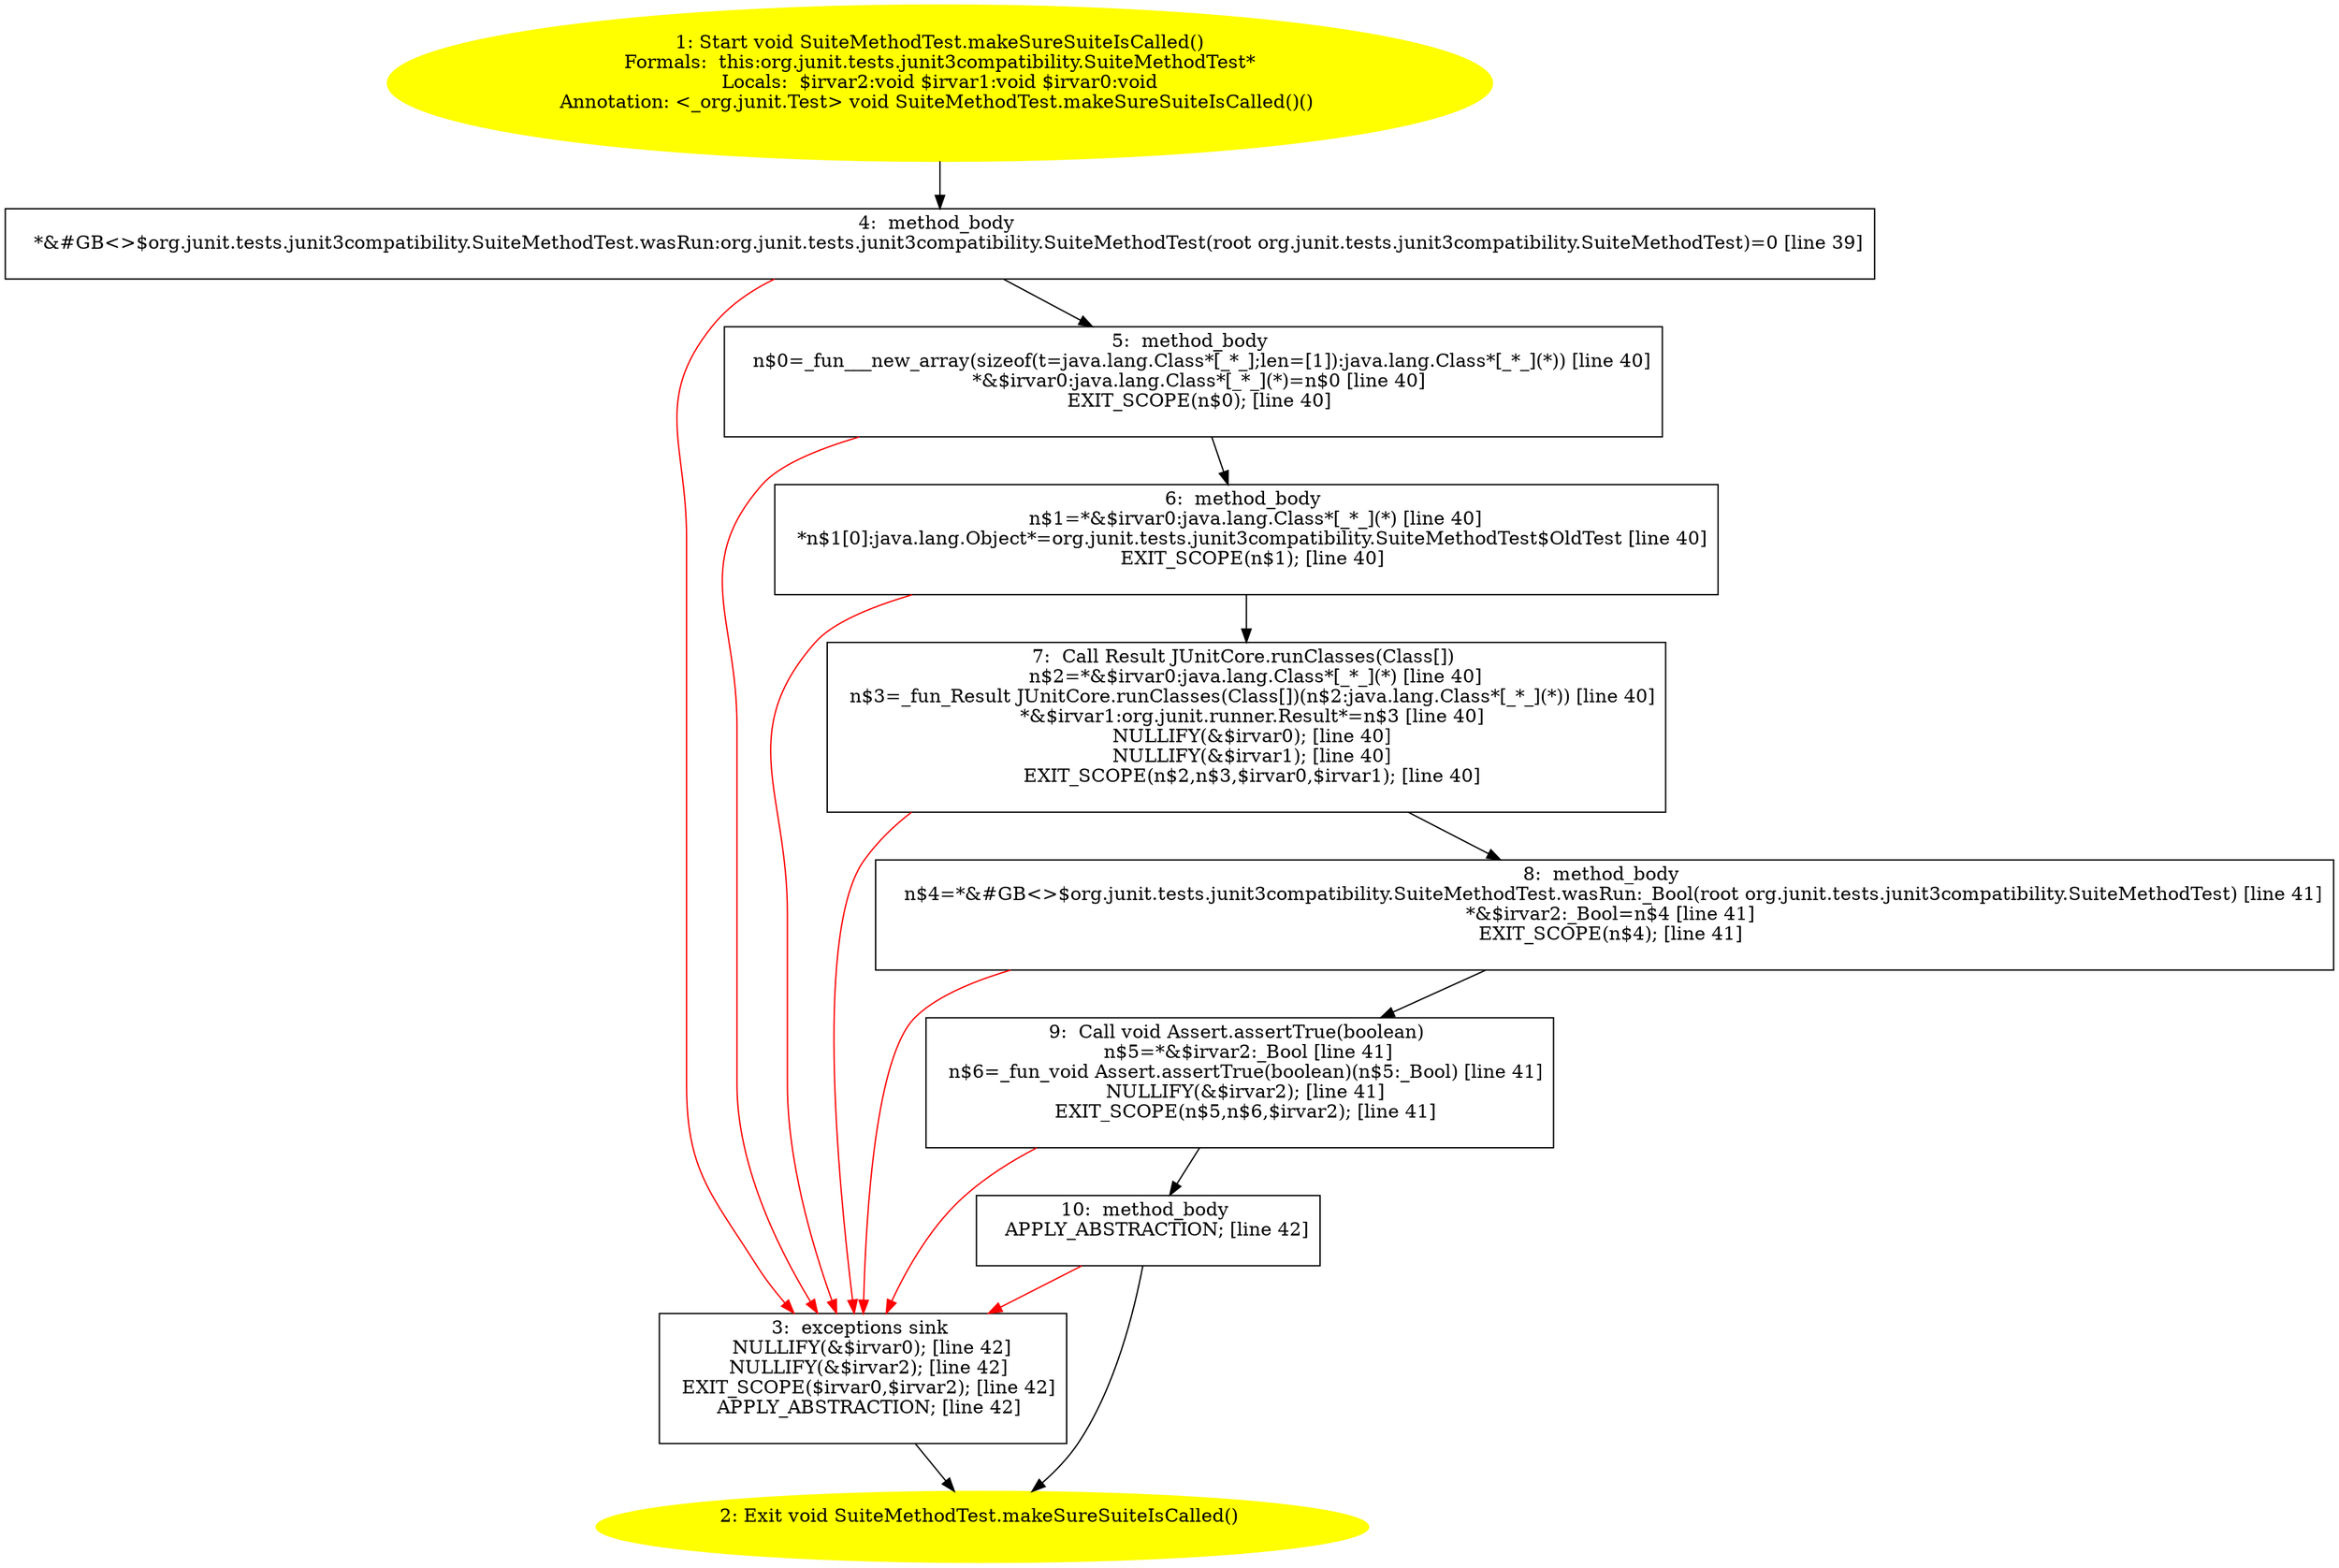 /* @generated */
digraph cfg {
"org.junit.tests.junit3compatibility.SuiteMethodTest.makeSureSuiteIsCalled():void.93116377b2a9489a48dd613625f05119_1" [label="1: Start void SuiteMethodTest.makeSureSuiteIsCalled()\nFormals:  this:org.junit.tests.junit3compatibility.SuiteMethodTest*\nLocals:  $irvar2:void $irvar1:void $irvar0:void\nAnnotation: <_org.junit.Test> void SuiteMethodTest.makeSureSuiteIsCalled()() \n  " color=yellow style=filled]
	

	 "org.junit.tests.junit3compatibility.SuiteMethodTest.makeSureSuiteIsCalled():void.93116377b2a9489a48dd613625f05119_1" -> "org.junit.tests.junit3compatibility.SuiteMethodTest.makeSureSuiteIsCalled():void.93116377b2a9489a48dd613625f05119_4" ;
"org.junit.tests.junit3compatibility.SuiteMethodTest.makeSureSuiteIsCalled():void.93116377b2a9489a48dd613625f05119_2" [label="2: Exit void SuiteMethodTest.makeSureSuiteIsCalled() \n  " color=yellow style=filled]
	

"org.junit.tests.junit3compatibility.SuiteMethodTest.makeSureSuiteIsCalled():void.93116377b2a9489a48dd613625f05119_3" [label="3:  exceptions sink \n   NULLIFY(&$irvar0); [line 42]\n  NULLIFY(&$irvar2); [line 42]\n  EXIT_SCOPE($irvar0,$irvar2); [line 42]\n  APPLY_ABSTRACTION; [line 42]\n " shape="box"]
	

	 "org.junit.tests.junit3compatibility.SuiteMethodTest.makeSureSuiteIsCalled():void.93116377b2a9489a48dd613625f05119_3" -> "org.junit.tests.junit3compatibility.SuiteMethodTest.makeSureSuiteIsCalled():void.93116377b2a9489a48dd613625f05119_2" ;
"org.junit.tests.junit3compatibility.SuiteMethodTest.makeSureSuiteIsCalled():void.93116377b2a9489a48dd613625f05119_4" [label="4:  method_body \n   *&#GB<>$org.junit.tests.junit3compatibility.SuiteMethodTest.wasRun:org.junit.tests.junit3compatibility.SuiteMethodTest(root org.junit.tests.junit3compatibility.SuiteMethodTest)=0 [line 39]\n " shape="box"]
	

	 "org.junit.tests.junit3compatibility.SuiteMethodTest.makeSureSuiteIsCalled():void.93116377b2a9489a48dd613625f05119_4" -> "org.junit.tests.junit3compatibility.SuiteMethodTest.makeSureSuiteIsCalled():void.93116377b2a9489a48dd613625f05119_5" ;
	 "org.junit.tests.junit3compatibility.SuiteMethodTest.makeSureSuiteIsCalled():void.93116377b2a9489a48dd613625f05119_4" -> "org.junit.tests.junit3compatibility.SuiteMethodTest.makeSureSuiteIsCalled():void.93116377b2a9489a48dd613625f05119_3" [color="red" ];
"org.junit.tests.junit3compatibility.SuiteMethodTest.makeSureSuiteIsCalled():void.93116377b2a9489a48dd613625f05119_5" [label="5:  method_body \n   n$0=_fun___new_array(sizeof(t=java.lang.Class*[_*_];len=[1]):java.lang.Class*[_*_](*)) [line 40]\n  *&$irvar0:java.lang.Class*[_*_](*)=n$0 [line 40]\n  EXIT_SCOPE(n$0); [line 40]\n " shape="box"]
	

	 "org.junit.tests.junit3compatibility.SuiteMethodTest.makeSureSuiteIsCalled():void.93116377b2a9489a48dd613625f05119_5" -> "org.junit.tests.junit3compatibility.SuiteMethodTest.makeSureSuiteIsCalled():void.93116377b2a9489a48dd613625f05119_6" ;
	 "org.junit.tests.junit3compatibility.SuiteMethodTest.makeSureSuiteIsCalled():void.93116377b2a9489a48dd613625f05119_5" -> "org.junit.tests.junit3compatibility.SuiteMethodTest.makeSureSuiteIsCalled():void.93116377b2a9489a48dd613625f05119_3" [color="red" ];
"org.junit.tests.junit3compatibility.SuiteMethodTest.makeSureSuiteIsCalled():void.93116377b2a9489a48dd613625f05119_6" [label="6:  method_body \n   n$1=*&$irvar0:java.lang.Class*[_*_](*) [line 40]\n  *n$1[0]:java.lang.Object*=org.junit.tests.junit3compatibility.SuiteMethodTest$OldTest [line 40]\n  EXIT_SCOPE(n$1); [line 40]\n " shape="box"]
	

	 "org.junit.tests.junit3compatibility.SuiteMethodTest.makeSureSuiteIsCalled():void.93116377b2a9489a48dd613625f05119_6" -> "org.junit.tests.junit3compatibility.SuiteMethodTest.makeSureSuiteIsCalled():void.93116377b2a9489a48dd613625f05119_7" ;
	 "org.junit.tests.junit3compatibility.SuiteMethodTest.makeSureSuiteIsCalled():void.93116377b2a9489a48dd613625f05119_6" -> "org.junit.tests.junit3compatibility.SuiteMethodTest.makeSureSuiteIsCalled():void.93116377b2a9489a48dd613625f05119_3" [color="red" ];
"org.junit.tests.junit3compatibility.SuiteMethodTest.makeSureSuiteIsCalled():void.93116377b2a9489a48dd613625f05119_7" [label="7:  Call Result JUnitCore.runClasses(Class[]) \n   n$2=*&$irvar0:java.lang.Class*[_*_](*) [line 40]\n  n$3=_fun_Result JUnitCore.runClasses(Class[])(n$2:java.lang.Class*[_*_](*)) [line 40]\n  *&$irvar1:org.junit.runner.Result*=n$3 [line 40]\n  NULLIFY(&$irvar0); [line 40]\n  NULLIFY(&$irvar1); [line 40]\n  EXIT_SCOPE(n$2,n$3,$irvar0,$irvar1); [line 40]\n " shape="box"]
	

	 "org.junit.tests.junit3compatibility.SuiteMethodTest.makeSureSuiteIsCalled():void.93116377b2a9489a48dd613625f05119_7" -> "org.junit.tests.junit3compatibility.SuiteMethodTest.makeSureSuiteIsCalled():void.93116377b2a9489a48dd613625f05119_8" ;
	 "org.junit.tests.junit3compatibility.SuiteMethodTest.makeSureSuiteIsCalled():void.93116377b2a9489a48dd613625f05119_7" -> "org.junit.tests.junit3compatibility.SuiteMethodTest.makeSureSuiteIsCalled():void.93116377b2a9489a48dd613625f05119_3" [color="red" ];
"org.junit.tests.junit3compatibility.SuiteMethodTest.makeSureSuiteIsCalled():void.93116377b2a9489a48dd613625f05119_8" [label="8:  method_body \n   n$4=*&#GB<>$org.junit.tests.junit3compatibility.SuiteMethodTest.wasRun:_Bool(root org.junit.tests.junit3compatibility.SuiteMethodTest) [line 41]\n  *&$irvar2:_Bool=n$4 [line 41]\n  EXIT_SCOPE(n$4); [line 41]\n " shape="box"]
	

	 "org.junit.tests.junit3compatibility.SuiteMethodTest.makeSureSuiteIsCalled():void.93116377b2a9489a48dd613625f05119_8" -> "org.junit.tests.junit3compatibility.SuiteMethodTest.makeSureSuiteIsCalled():void.93116377b2a9489a48dd613625f05119_9" ;
	 "org.junit.tests.junit3compatibility.SuiteMethodTest.makeSureSuiteIsCalled():void.93116377b2a9489a48dd613625f05119_8" -> "org.junit.tests.junit3compatibility.SuiteMethodTest.makeSureSuiteIsCalled():void.93116377b2a9489a48dd613625f05119_3" [color="red" ];
"org.junit.tests.junit3compatibility.SuiteMethodTest.makeSureSuiteIsCalled():void.93116377b2a9489a48dd613625f05119_9" [label="9:  Call void Assert.assertTrue(boolean) \n   n$5=*&$irvar2:_Bool [line 41]\n  n$6=_fun_void Assert.assertTrue(boolean)(n$5:_Bool) [line 41]\n  NULLIFY(&$irvar2); [line 41]\n  EXIT_SCOPE(n$5,n$6,$irvar2); [line 41]\n " shape="box"]
	

	 "org.junit.tests.junit3compatibility.SuiteMethodTest.makeSureSuiteIsCalled():void.93116377b2a9489a48dd613625f05119_9" -> "org.junit.tests.junit3compatibility.SuiteMethodTest.makeSureSuiteIsCalled():void.93116377b2a9489a48dd613625f05119_10" ;
	 "org.junit.tests.junit3compatibility.SuiteMethodTest.makeSureSuiteIsCalled():void.93116377b2a9489a48dd613625f05119_9" -> "org.junit.tests.junit3compatibility.SuiteMethodTest.makeSureSuiteIsCalled():void.93116377b2a9489a48dd613625f05119_3" [color="red" ];
"org.junit.tests.junit3compatibility.SuiteMethodTest.makeSureSuiteIsCalled():void.93116377b2a9489a48dd613625f05119_10" [label="10:  method_body \n   APPLY_ABSTRACTION; [line 42]\n " shape="box"]
	

	 "org.junit.tests.junit3compatibility.SuiteMethodTest.makeSureSuiteIsCalled():void.93116377b2a9489a48dd613625f05119_10" -> "org.junit.tests.junit3compatibility.SuiteMethodTest.makeSureSuiteIsCalled():void.93116377b2a9489a48dd613625f05119_2" ;
	 "org.junit.tests.junit3compatibility.SuiteMethodTest.makeSureSuiteIsCalled():void.93116377b2a9489a48dd613625f05119_10" -> "org.junit.tests.junit3compatibility.SuiteMethodTest.makeSureSuiteIsCalled():void.93116377b2a9489a48dd613625f05119_3" [color="red" ];
}
